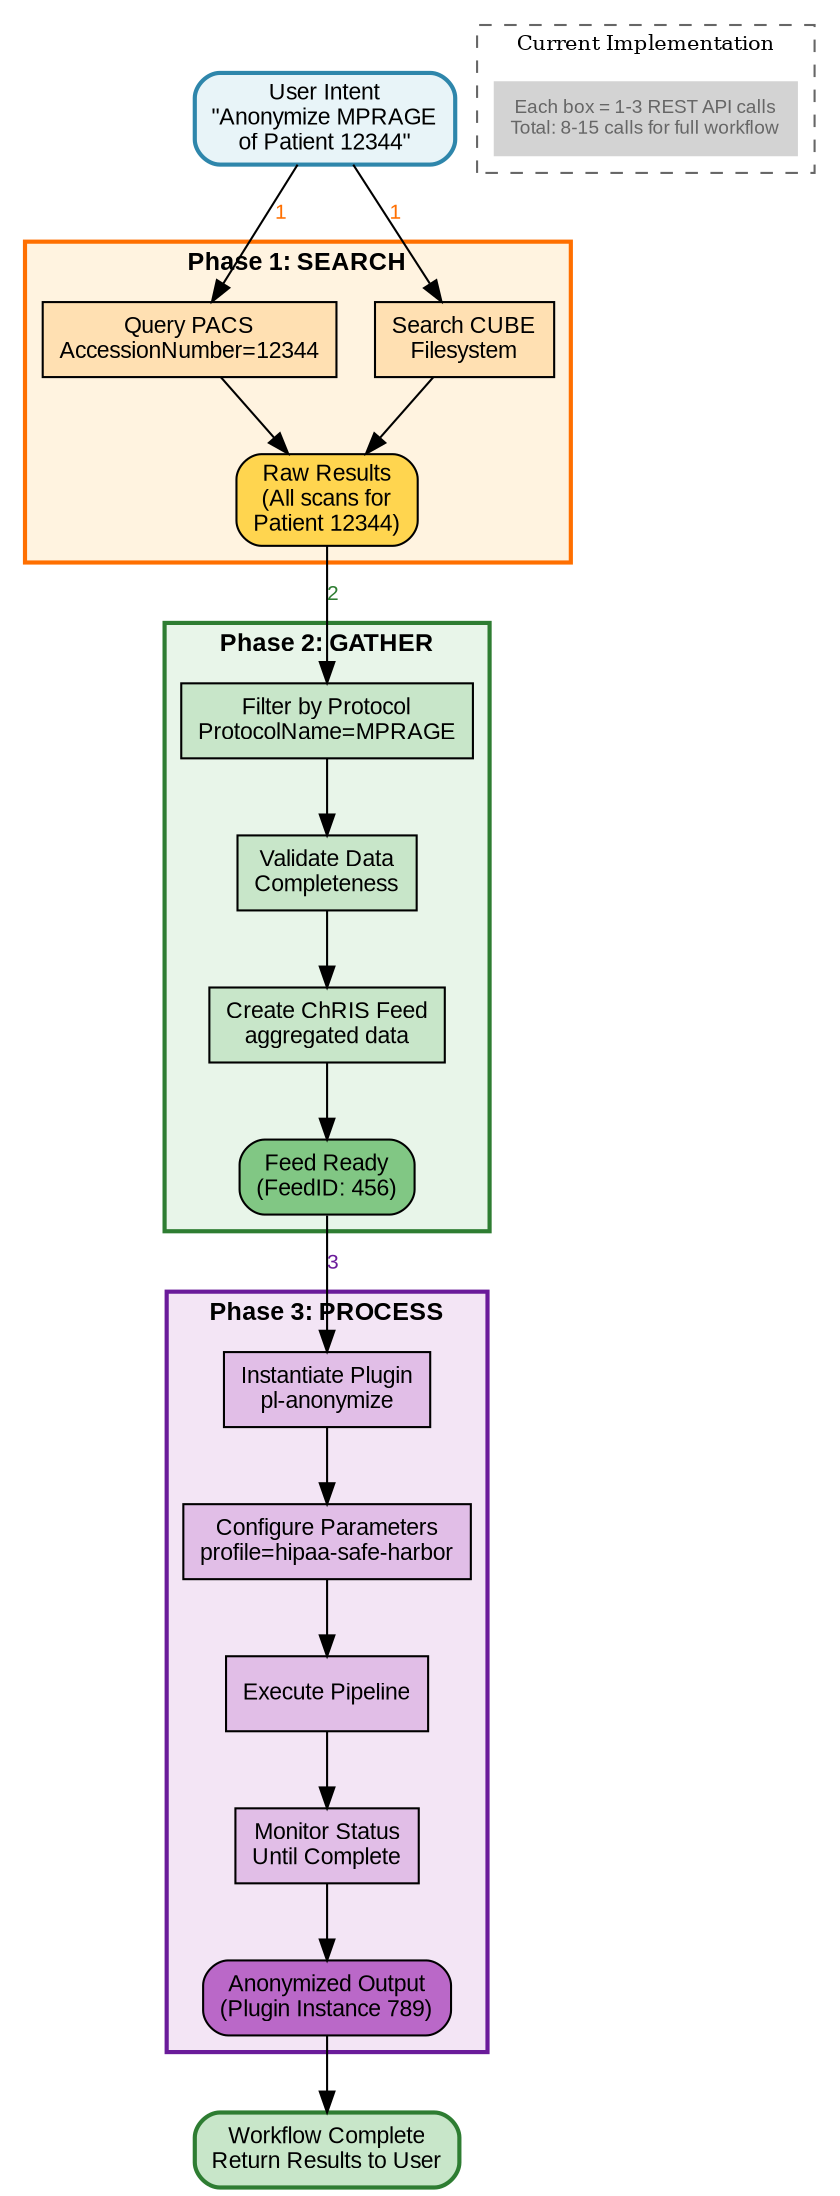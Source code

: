 digraph SeaGaP {
    // Graph configuration
    rankdir=TB;
    bgcolor="white";
    node [fontname="Arial", fontsize=11, style=filled];
    edge [fontname="Arial", fontsize=10];

    // Define nodes
    user [label="User Intent\n\"Anonymize MPRAGE\nof Patient 12344\"",
          shape=box, style="filled,rounded", fillcolor="#E8F4F8",
          color="#2E86AB", penwidth=2];

    // Phase 1: Search
    subgraph cluster_search {
        label="Phase 1: SEARCH";
        fontsize=12;
        fontname="Arial Bold";
        style=filled;
        fillcolor="#FFF3E0";
        color="#FF6F00";
        penwidth=2;

        search_pacs [label="Query PACS\nAccessionNumber=12344",
                     shape=box, fillcolor="#FFE0B2"];
        search_cube [label="Search CUBE\nFilesystem",
                     shape=box, fillcolor="#FFE0B2"];
        search_results [label="Raw Results\n(All scans for\nPatient 12344)",
                        shape=box, style="filled,rounded",
                        fillcolor="#FFD54F"];
    }

    // Phase 2: Gather
    subgraph cluster_gather {
        label="Phase 2: GATHER";
        fontsize=12;
        fontname="Arial Bold";
        style=filled;
        fillcolor="#E8F5E9";
        color="#2E7D32";
        penwidth=2;

        filter [label="Filter by Protocol\nProtocolName=MPRAGE",
                shape=box, fillcolor="#C8E6C9"];
        validate [label="Validate Data\nCompleteness",
                  shape=box, fillcolor="#C8E6C9"];
        create_feed [label="Create ChRIS Feed\naggregated data",
                     shape=box, fillcolor="#C8E6C9"];
        feed_ready [label="Feed Ready\n(FeedID: 456)",
                    shape=box, style="filled,rounded",
                    fillcolor="#81C784"];
    }

    // Phase 3: Process
    subgraph cluster_process {
        label="Phase 3: PROCESS";
        fontsize=12;
        fontname="Arial Bold";
        style=filled;
        fillcolor="#F3E5F5";
        color="#6A1B9A";
        penwidth=2;

        instantiate [label="Instantiate Plugin\npl-anonymize",
                     shape=box, fillcolor="#E1BEE7"];
        configure [label="Configure Parameters\nprofile=hipaa-safe-harbor",
                   shape=box, fillcolor="#E1BEE7"];
        execute [label="Execute Pipeline",
                 shape=box, fillcolor="#E1BEE7"];
        monitor [label="Monitor Status\nUntil Complete",
                 shape=box, fillcolor="#E1BEE7"];
        result [label="Anonymized Output\n(Plugin Instance 789)",
                shape=box, style="filled,rounded",
                fillcolor="#BA68C8"];
    }

    completion [label="Workflow Complete\nReturn Results to User",
                shape=box, style="filled,rounded", fillcolor="#C8E6C9",
                color="#2E7D32", penwidth=2];

    // Define edges
    user -> search_pacs [label="1", fontsize=10, fontcolor="#FF6F00"];
    user -> search_cube [label="1", fontsize=10, fontcolor="#FF6F00"];

    search_pacs -> search_results;
    search_cube -> search_results;

    search_results -> filter [label="2", fontsize=10, fontcolor="#2E7D32"];
    filter -> validate;
    validate -> create_feed;
    create_feed -> feed_ready;

    feed_ready -> instantiate [label="3", fontsize=10, fontcolor="#6A1B9A"];
    instantiate -> configure;
    configure -> execute;
    execute -> monitor;
    monitor -> result;

    result -> completion;

    // Legend
    subgraph cluster_legend {
        label="Current Implementation";
        fontsize=10;
        style="dashed";
        color="#666666";

        legend [label="Each box = 1-3 REST API calls\nTotal: 8-15 calls for full workflow",
                shape=plaintext, fontsize=9, fontcolor="#666666"];
    }
}
